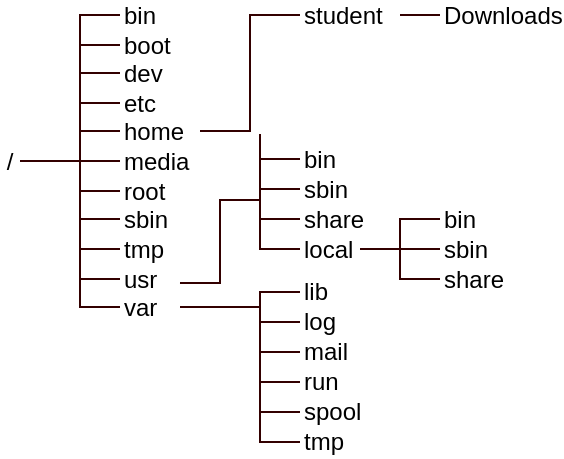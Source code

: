 <mxfile version="20.8.20" type="github">
  <diagram name="Page-1" id="uejnDg9jBYQVSxd5H_gI">
    <mxGraphModel dx="484" dy="246" grid="1" gridSize="10" guides="1" tooltips="1" connect="1" arrows="1" fold="1" page="1" pageScale="1" pageWidth="827" pageHeight="1169" math="0" shadow="0">
      <root>
        <mxCell id="0" />
        <mxCell id="1" parent="0" />
        <mxCell id="CX7M1dYOw_JfQIzqgFtG-18" style="edgeStyle=orthogonalEdgeStyle;rounded=0;orthogonalLoop=1;jettySize=auto;html=1;strokeColor=#330000;strokeWidth=1;endArrow=none;endFill=0;" edge="1" parent="1" source="CX7M1dYOw_JfQIzqgFtG-1">
          <mxGeometry relative="1" as="geometry">
            <mxPoint x="360" y="670" as="targetPoint" />
          </mxGeometry>
        </mxCell>
        <mxCell id="CX7M1dYOw_JfQIzqgFtG-1" value="bin" style="text;html=1;strokeColor=none;fillColor=none;align=left;verticalAlign=middle;whiteSpace=wrap;rounded=0;" vertex="1" parent="1">
          <mxGeometry x="380" y="530" width="40" height="15" as="geometry" />
        </mxCell>
        <mxCell id="CX7M1dYOw_JfQIzqgFtG-19" style="edgeStyle=orthogonalEdgeStyle;rounded=0;orthogonalLoop=1;jettySize=auto;html=1;strokeColor=#330000;strokeWidth=1;endArrow=none;endFill=0;" edge="1" parent="1" source="CX7M1dYOw_JfQIzqgFtG-2">
          <mxGeometry relative="1" as="geometry">
            <mxPoint x="360" y="552.5" as="targetPoint" />
          </mxGeometry>
        </mxCell>
        <mxCell id="CX7M1dYOw_JfQIzqgFtG-2" value="boot" style="text;html=1;strokeColor=none;fillColor=none;align=left;verticalAlign=middle;whiteSpace=wrap;rounded=0;" vertex="1" parent="1">
          <mxGeometry x="380" y="545" width="40" height="15" as="geometry" />
        </mxCell>
        <mxCell id="CX7M1dYOw_JfQIzqgFtG-25" style="edgeStyle=orthogonalEdgeStyle;rounded=0;orthogonalLoop=1;jettySize=auto;html=1;strokeColor=#330000;strokeWidth=1;endArrow=none;endFill=0;" edge="1" parent="1" source="CX7M1dYOw_JfQIzqgFtG-3">
          <mxGeometry relative="1" as="geometry">
            <mxPoint x="360" y="566.5" as="targetPoint" />
          </mxGeometry>
        </mxCell>
        <mxCell id="CX7M1dYOw_JfQIzqgFtG-3" value="dev" style="text;html=1;strokeColor=none;fillColor=none;align=left;verticalAlign=middle;whiteSpace=wrap;rounded=0;" vertex="1" parent="1">
          <mxGeometry x="380" y="559" width="40" height="15" as="geometry" />
        </mxCell>
        <mxCell id="CX7M1dYOw_JfQIzqgFtG-26" style="edgeStyle=orthogonalEdgeStyle;rounded=0;orthogonalLoop=1;jettySize=auto;html=1;strokeColor=#330000;strokeWidth=1;endArrow=none;endFill=0;" edge="1" parent="1" source="CX7M1dYOw_JfQIzqgFtG-4">
          <mxGeometry relative="1" as="geometry">
            <mxPoint x="360" y="581.5" as="targetPoint" />
          </mxGeometry>
        </mxCell>
        <mxCell id="CX7M1dYOw_JfQIzqgFtG-4" value="etc" style="text;html=1;strokeColor=none;fillColor=none;align=left;verticalAlign=middle;whiteSpace=wrap;rounded=0;" vertex="1" parent="1">
          <mxGeometry x="380" y="574" width="40" height="15" as="geometry" />
        </mxCell>
        <mxCell id="CX7M1dYOw_JfQIzqgFtG-27" style="edgeStyle=orthogonalEdgeStyle;rounded=0;orthogonalLoop=1;jettySize=auto;html=1;strokeColor=#330000;strokeWidth=1;endArrow=none;endFill=0;" edge="1" parent="1" source="CX7M1dYOw_JfQIzqgFtG-5">
          <mxGeometry relative="1" as="geometry">
            <mxPoint x="360" y="595.5" as="targetPoint" />
          </mxGeometry>
        </mxCell>
        <mxCell id="CX7M1dYOw_JfQIzqgFtG-5" value="home" style="text;html=1;strokeColor=none;fillColor=none;align=left;verticalAlign=middle;whiteSpace=wrap;rounded=0;" vertex="1" parent="1">
          <mxGeometry x="380" y="588" width="40" height="15" as="geometry" />
        </mxCell>
        <mxCell id="CX7M1dYOw_JfQIzqgFtG-29" style="edgeStyle=orthogonalEdgeStyle;rounded=0;orthogonalLoop=1;jettySize=auto;html=1;strokeColor=#330000;strokeWidth=1;endArrow=none;endFill=0;" edge="1" parent="1" source="CX7M1dYOw_JfQIzqgFtG-6">
          <mxGeometry relative="1" as="geometry">
            <mxPoint x="360" y="610.5" as="targetPoint" />
          </mxGeometry>
        </mxCell>
        <mxCell id="CX7M1dYOw_JfQIzqgFtG-6" value="media" style="text;html=1;strokeColor=none;fillColor=none;align=left;verticalAlign=middle;whiteSpace=wrap;rounded=0;" vertex="1" parent="1">
          <mxGeometry x="380" y="603" width="40" height="15" as="geometry" />
        </mxCell>
        <mxCell id="CX7M1dYOw_JfQIzqgFtG-30" style="edgeStyle=orthogonalEdgeStyle;rounded=0;orthogonalLoop=1;jettySize=auto;html=1;strokeColor=#330000;strokeWidth=1;endArrow=none;endFill=0;" edge="1" parent="1" source="CX7M1dYOw_JfQIzqgFtG-7">
          <mxGeometry relative="1" as="geometry">
            <mxPoint x="360" y="625.5" as="targetPoint" />
          </mxGeometry>
        </mxCell>
        <mxCell id="CX7M1dYOw_JfQIzqgFtG-7" value="root" style="text;html=1;strokeColor=none;fillColor=none;align=left;verticalAlign=middle;whiteSpace=wrap;rounded=0;" vertex="1" parent="1">
          <mxGeometry x="380" y="618" width="40" height="15" as="geometry" />
        </mxCell>
        <mxCell id="CX7M1dYOw_JfQIzqgFtG-31" style="edgeStyle=orthogonalEdgeStyle;rounded=0;orthogonalLoop=1;jettySize=auto;html=1;strokeColor=#330000;strokeWidth=1;endArrow=none;endFill=0;" edge="1" parent="1" source="CX7M1dYOw_JfQIzqgFtG-8">
          <mxGeometry relative="1" as="geometry">
            <mxPoint x="360" y="639.5" as="targetPoint" />
          </mxGeometry>
        </mxCell>
        <mxCell id="CX7M1dYOw_JfQIzqgFtG-8" value="sbin" style="text;html=1;strokeColor=none;fillColor=none;align=left;verticalAlign=middle;whiteSpace=wrap;rounded=0;" vertex="1" parent="1">
          <mxGeometry x="380" y="632" width="40" height="15" as="geometry" />
        </mxCell>
        <mxCell id="CX7M1dYOw_JfQIzqgFtG-32" style="edgeStyle=orthogonalEdgeStyle;rounded=0;orthogonalLoop=1;jettySize=auto;html=1;strokeColor=#330000;strokeWidth=1;endArrow=none;endFill=0;" edge="1" parent="1" source="CX7M1dYOw_JfQIzqgFtG-9">
          <mxGeometry relative="1" as="geometry">
            <mxPoint x="360" y="654.5" as="targetPoint" />
          </mxGeometry>
        </mxCell>
        <mxCell id="CX7M1dYOw_JfQIzqgFtG-9" value="tmp" style="text;html=1;strokeColor=none;fillColor=none;align=left;verticalAlign=middle;whiteSpace=wrap;rounded=0;" vertex="1" parent="1">
          <mxGeometry x="380" y="647" width="40" height="15" as="geometry" />
        </mxCell>
        <mxCell id="CX7M1dYOw_JfQIzqgFtG-33" style="edgeStyle=orthogonalEdgeStyle;rounded=0;orthogonalLoop=1;jettySize=auto;html=1;strokeColor=#330000;strokeWidth=1;endArrow=none;endFill=0;" edge="1" parent="1" source="CX7M1dYOw_JfQIzqgFtG-10">
          <mxGeometry relative="1" as="geometry">
            <mxPoint x="360" y="669.5" as="targetPoint" />
          </mxGeometry>
        </mxCell>
        <mxCell id="CX7M1dYOw_JfQIzqgFtG-59" style="edgeStyle=orthogonalEdgeStyle;rounded=0;orthogonalLoop=1;jettySize=auto;html=1;strokeColor=#330000;strokeWidth=1;endArrow=none;endFill=0;" edge="1" parent="1">
          <mxGeometry relative="1" as="geometry">
            <mxPoint x="450" y="622" as="targetPoint" />
            <mxPoint x="410" y="671.494" as="sourcePoint" />
            <Array as="points">
              <mxPoint x="430" y="671" />
              <mxPoint x="430" y="630" />
              <mxPoint x="450" y="630" />
            </Array>
          </mxGeometry>
        </mxCell>
        <mxCell id="CX7M1dYOw_JfQIzqgFtG-10" value="usr" style="text;html=1;strokeColor=none;fillColor=none;align=left;verticalAlign=middle;whiteSpace=wrap;rounded=0;" vertex="1" parent="1">
          <mxGeometry x="380" y="662" width="30" height="15" as="geometry" />
        </mxCell>
        <mxCell id="CX7M1dYOw_JfQIzqgFtG-34" style="edgeStyle=orthogonalEdgeStyle;rounded=0;orthogonalLoop=1;jettySize=auto;html=1;strokeColor=#330000;strokeWidth=1;endArrow=none;endFill=0;" edge="1" parent="1" source="CX7M1dYOw_JfQIzqgFtG-11">
          <mxGeometry relative="1" as="geometry">
            <mxPoint x="360" y="670" as="targetPoint" />
          </mxGeometry>
        </mxCell>
        <mxCell id="CX7M1dYOw_JfQIzqgFtG-58" style="edgeStyle=orthogonalEdgeStyle;rounded=0;orthogonalLoop=1;jettySize=auto;html=1;strokeColor=#330000;strokeWidth=1;endArrow=none;endFill=0;" edge="1" parent="1" source="CX7M1dYOw_JfQIzqgFtG-11">
          <mxGeometry relative="1" as="geometry">
            <mxPoint x="450" y="683.5" as="targetPoint" />
          </mxGeometry>
        </mxCell>
        <mxCell id="CX7M1dYOw_JfQIzqgFtG-11" value="var" style="text;html=1;strokeColor=none;fillColor=none;align=left;verticalAlign=middle;whiteSpace=wrap;rounded=0;" vertex="1" parent="1">
          <mxGeometry x="380" y="676" width="30" height="15" as="geometry" />
        </mxCell>
        <mxCell id="CX7M1dYOw_JfQIzqgFtG-17" style="edgeStyle=orthogonalEdgeStyle;rounded=0;orthogonalLoop=1;jettySize=auto;html=1;strokeColor=#330000;endArrow=none;endFill=0;strokeWidth=1;fillColor=#dae8fc;" edge="1" parent="1" source="CX7M1dYOw_JfQIzqgFtG-12">
          <mxGeometry relative="1" as="geometry">
            <mxPoint x="360" y="610.5" as="targetPoint" />
          </mxGeometry>
        </mxCell>
        <mxCell id="CX7M1dYOw_JfQIzqgFtG-12" value="/" style="text;html=1;strokeColor=none;fillColor=none;align=center;verticalAlign=middle;whiteSpace=wrap;rounded=0;" vertex="1" parent="1">
          <mxGeometry x="320" y="603" width="10" height="15" as="geometry" />
        </mxCell>
        <mxCell id="CX7M1dYOw_JfQIzqgFtG-41" style="edgeStyle=orthogonalEdgeStyle;rounded=0;orthogonalLoop=1;jettySize=auto;html=1;strokeColor=#330000;strokeWidth=1;endArrow=none;endFill=0;" edge="1" parent="1" source="CX7M1dYOw_JfQIzqgFtG-13">
          <mxGeometry relative="1" as="geometry">
            <mxPoint x="450" y="750" as="targetPoint" />
          </mxGeometry>
        </mxCell>
        <mxCell id="CX7M1dYOw_JfQIzqgFtG-13" value="lib" style="text;html=1;strokeColor=none;fillColor=none;align=left;verticalAlign=middle;whiteSpace=wrap;rounded=0;" vertex="1" parent="1">
          <mxGeometry x="470" y="668.5" width="40" height="15" as="geometry" />
        </mxCell>
        <mxCell id="CX7M1dYOw_JfQIzqgFtG-42" style="edgeStyle=orthogonalEdgeStyle;rounded=0;orthogonalLoop=1;jettySize=auto;html=1;strokeColor=#330000;strokeWidth=1;endArrow=none;endFill=0;" edge="1" parent="1" source="CX7M1dYOw_JfQIzqgFtG-14">
          <mxGeometry relative="1" as="geometry">
            <mxPoint x="450" y="691.0" as="targetPoint" />
          </mxGeometry>
        </mxCell>
        <mxCell id="CX7M1dYOw_JfQIzqgFtG-14" value="log" style="text;html=1;strokeColor=none;fillColor=none;align=left;verticalAlign=middle;whiteSpace=wrap;rounded=0;" vertex="1" parent="1">
          <mxGeometry x="470" y="683.5" width="40" height="15" as="geometry" />
        </mxCell>
        <mxCell id="CX7M1dYOw_JfQIzqgFtG-43" style="edgeStyle=orthogonalEdgeStyle;rounded=0;orthogonalLoop=1;jettySize=auto;html=1;strokeColor=#330000;strokeWidth=1;endArrow=none;endFill=0;" edge="1" parent="1" source="CX7M1dYOw_JfQIzqgFtG-35">
          <mxGeometry relative="1" as="geometry">
            <mxPoint x="450" y="706.0" as="targetPoint" />
          </mxGeometry>
        </mxCell>
        <mxCell id="CX7M1dYOw_JfQIzqgFtG-35" value="mail" style="text;html=1;strokeColor=none;fillColor=none;align=left;verticalAlign=middle;whiteSpace=wrap;rounded=0;" vertex="1" parent="1">
          <mxGeometry x="470" y="698.5" width="40" height="15" as="geometry" />
        </mxCell>
        <mxCell id="CX7M1dYOw_JfQIzqgFtG-44" style="edgeStyle=orthogonalEdgeStyle;rounded=0;orthogonalLoop=1;jettySize=auto;html=1;strokeColor=#330000;strokeWidth=1;endArrow=none;endFill=0;" edge="1" parent="1" source="CX7M1dYOw_JfQIzqgFtG-36">
          <mxGeometry relative="1" as="geometry">
            <mxPoint x="450" y="721.0" as="targetPoint" />
          </mxGeometry>
        </mxCell>
        <mxCell id="CX7M1dYOw_JfQIzqgFtG-36" value="run" style="text;html=1;strokeColor=none;fillColor=none;align=left;verticalAlign=middle;whiteSpace=wrap;rounded=0;" vertex="1" parent="1">
          <mxGeometry x="470" y="713.5" width="40" height="15" as="geometry" />
        </mxCell>
        <mxCell id="CX7M1dYOw_JfQIzqgFtG-45" style="edgeStyle=orthogonalEdgeStyle;rounded=0;orthogonalLoop=1;jettySize=auto;html=1;strokeColor=#330000;strokeWidth=1;endArrow=none;endFill=0;" edge="1" parent="1" source="CX7M1dYOw_JfQIzqgFtG-37">
          <mxGeometry relative="1" as="geometry">
            <mxPoint x="450" y="736.0" as="targetPoint" />
          </mxGeometry>
        </mxCell>
        <mxCell id="CX7M1dYOw_JfQIzqgFtG-37" value="spool" style="text;html=1;strokeColor=none;fillColor=none;align=left;verticalAlign=middle;whiteSpace=wrap;rounded=0;" vertex="1" parent="1">
          <mxGeometry x="470" y="728.5" width="40" height="15" as="geometry" />
        </mxCell>
        <mxCell id="CX7M1dYOw_JfQIzqgFtG-46" style="edgeStyle=orthogonalEdgeStyle;rounded=0;orthogonalLoop=1;jettySize=auto;html=1;strokeColor=#330000;strokeWidth=1;endArrow=none;endFill=0;" edge="1" parent="1" source="CX7M1dYOw_JfQIzqgFtG-38">
          <mxGeometry relative="1" as="geometry">
            <mxPoint x="450" y="740" as="targetPoint" />
          </mxGeometry>
        </mxCell>
        <mxCell id="CX7M1dYOw_JfQIzqgFtG-38" value="tmp" style="text;html=1;strokeColor=none;fillColor=none;align=left;verticalAlign=middle;whiteSpace=wrap;rounded=0;" vertex="1" parent="1">
          <mxGeometry x="470" y="743.5" width="40" height="15" as="geometry" />
        </mxCell>
        <mxCell id="CX7M1dYOw_JfQIzqgFtG-53" style="edgeStyle=orthogonalEdgeStyle;rounded=0;orthogonalLoop=1;jettySize=auto;html=1;strokeColor=#330000;strokeWidth=1;endArrow=none;endFill=0;" edge="1" parent="1" source="CX7M1dYOw_JfQIzqgFtG-48">
          <mxGeometry relative="1" as="geometry">
            <mxPoint x="450" y="640" as="targetPoint" />
          </mxGeometry>
        </mxCell>
        <mxCell id="CX7M1dYOw_JfQIzqgFtG-48" value="bin" style="text;html=1;strokeColor=none;fillColor=none;align=left;verticalAlign=middle;whiteSpace=wrap;rounded=0;" vertex="1" parent="1">
          <mxGeometry x="470" y="602" width="40" height="15" as="geometry" />
        </mxCell>
        <mxCell id="CX7M1dYOw_JfQIzqgFtG-55" style="edgeStyle=orthogonalEdgeStyle;rounded=0;orthogonalLoop=1;jettySize=auto;html=1;strokeColor=#330000;strokeWidth=1;endArrow=none;endFill=0;" edge="1" parent="1" source="CX7M1dYOw_JfQIzqgFtG-49">
          <mxGeometry relative="1" as="geometry">
            <mxPoint x="450" y="611.5" as="targetPoint" />
          </mxGeometry>
        </mxCell>
        <mxCell id="CX7M1dYOw_JfQIzqgFtG-49" value="sbin" style="text;html=1;strokeColor=none;fillColor=none;align=left;verticalAlign=middle;whiteSpace=wrap;rounded=0;" vertex="1" parent="1">
          <mxGeometry x="470" y="617" width="40" height="15" as="geometry" />
        </mxCell>
        <mxCell id="CX7M1dYOw_JfQIzqgFtG-56" style="edgeStyle=orthogonalEdgeStyle;rounded=0;orthogonalLoop=1;jettySize=auto;html=1;strokeColor=#330000;strokeWidth=1;endArrow=none;endFill=0;" edge="1" parent="1" source="CX7M1dYOw_JfQIzqgFtG-50">
          <mxGeometry relative="1" as="geometry">
            <mxPoint x="450" y="626.5" as="targetPoint" />
          </mxGeometry>
        </mxCell>
        <mxCell id="CX7M1dYOw_JfQIzqgFtG-50" value="share" style="text;html=1;strokeColor=none;fillColor=none;align=left;verticalAlign=middle;whiteSpace=wrap;rounded=0;" vertex="1" parent="1">
          <mxGeometry x="470" y="632" width="40" height="15" as="geometry" />
        </mxCell>
        <mxCell id="CX7M1dYOw_JfQIzqgFtG-57" style="edgeStyle=orthogonalEdgeStyle;rounded=0;orthogonalLoop=1;jettySize=auto;html=1;strokeColor=#330000;strokeWidth=1;endArrow=none;endFill=0;" edge="1" parent="1" source="CX7M1dYOw_JfQIzqgFtG-51">
          <mxGeometry relative="1" as="geometry">
            <mxPoint x="450" y="640" as="targetPoint" />
          </mxGeometry>
        </mxCell>
        <mxCell id="CX7M1dYOw_JfQIzqgFtG-51" value="local" style="text;html=1;strokeColor=none;fillColor=none;align=left;verticalAlign=middle;whiteSpace=wrap;rounded=0;" vertex="1" parent="1">
          <mxGeometry x="470" y="647" width="30" height="15" as="geometry" />
        </mxCell>
        <mxCell id="CX7M1dYOw_JfQIzqgFtG-63" style="edgeStyle=orthogonalEdgeStyle;rounded=0;orthogonalLoop=1;jettySize=auto;html=1;strokeColor=#330000;strokeWidth=1;endArrow=none;endFill=0;" edge="1" parent="1" source="CX7M1dYOw_JfQIzqgFtG-60">
          <mxGeometry relative="1" as="geometry">
            <mxPoint x="520" y="644" as="targetPoint" />
          </mxGeometry>
        </mxCell>
        <mxCell id="CX7M1dYOw_JfQIzqgFtG-60" value="bin" style="text;html=1;strokeColor=none;fillColor=none;align=left;verticalAlign=middle;whiteSpace=wrap;rounded=0;" vertex="1" parent="1">
          <mxGeometry x="540" y="632" width="40" height="15" as="geometry" />
        </mxCell>
        <mxCell id="CX7M1dYOw_JfQIzqgFtG-64" style="edgeStyle=orthogonalEdgeStyle;rounded=0;orthogonalLoop=1;jettySize=auto;html=1;strokeColor=#330000;strokeWidth=1;endArrow=none;endFill=0;" edge="1" parent="1" source="CX7M1dYOw_JfQIzqgFtG-61" target="CX7M1dYOw_JfQIzqgFtG-51">
          <mxGeometry relative="1" as="geometry">
            <mxPoint x="520" y="640.5" as="targetPoint" />
          </mxGeometry>
        </mxCell>
        <mxCell id="CX7M1dYOw_JfQIzqgFtG-61" value="sbin" style="text;html=1;strokeColor=none;fillColor=none;align=left;verticalAlign=middle;whiteSpace=wrap;rounded=0;" vertex="1" parent="1">
          <mxGeometry x="540" y="647" width="40" height="15" as="geometry" />
        </mxCell>
        <mxCell id="CX7M1dYOw_JfQIzqgFtG-65" style="edgeStyle=orthogonalEdgeStyle;rounded=0;orthogonalLoop=1;jettySize=auto;html=1;strokeColor=#330000;strokeWidth=1;endArrow=none;endFill=0;" edge="1" parent="1" source="CX7M1dYOw_JfQIzqgFtG-62">
          <mxGeometry relative="1" as="geometry">
            <mxPoint x="520" y="644" as="targetPoint" />
          </mxGeometry>
        </mxCell>
        <mxCell id="CX7M1dYOw_JfQIzqgFtG-62" value="share" style="text;html=1;strokeColor=none;fillColor=none;align=left;verticalAlign=middle;whiteSpace=wrap;rounded=0;" vertex="1" parent="1">
          <mxGeometry x="540" y="662" width="40" height="15" as="geometry" />
        </mxCell>
        <mxCell id="CX7M1dYOw_JfQIzqgFtG-69" style="edgeStyle=orthogonalEdgeStyle;rounded=0;orthogonalLoop=1;jettySize=auto;html=1;entryX=0;entryY=0.5;entryDx=0;entryDy=0;strokeColor=#330000;strokeWidth=1;endArrow=none;endFill=0;" edge="1" parent="1" source="CX7M1dYOw_JfQIzqgFtG-67" target="CX7M1dYOw_JfQIzqgFtG-68">
          <mxGeometry relative="1" as="geometry" />
        </mxCell>
        <mxCell id="CX7M1dYOw_JfQIzqgFtG-70" style="edgeStyle=orthogonalEdgeStyle;rounded=0;orthogonalLoop=1;jettySize=auto;html=1;entryX=1;entryY=0.5;entryDx=0;entryDy=0;strokeColor=#330000;strokeWidth=1;endArrow=none;endFill=0;" edge="1" parent="1" source="CX7M1dYOw_JfQIzqgFtG-67" target="CX7M1dYOw_JfQIzqgFtG-5">
          <mxGeometry relative="1" as="geometry" />
        </mxCell>
        <mxCell id="CX7M1dYOw_JfQIzqgFtG-67" value="student" style="text;html=1;strokeColor=none;fillColor=none;align=left;verticalAlign=middle;whiteSpace=wrap;rounded=0;" vertex="1" parent="1">
          <mxGeometry x="470" y="530" width="50" height="15" as="geometry" />
        </mxCell>
        <mxCell id="CX7M1dYOw_JfQIzqgFtG-68" value="Downloads" style="text;html=1;strokeColor=none;fillColor=none;align=left;verticalAlign=middle;whiteSpace=wrap;rounded=0;" vertex="1" parent="1">
          <mxGeometry x="540" y="530" width="40" height="15" as="geometry" />
        </mxCell>
      </root>
    </mxGraphModel>
  </diagram>
</mxfile>
